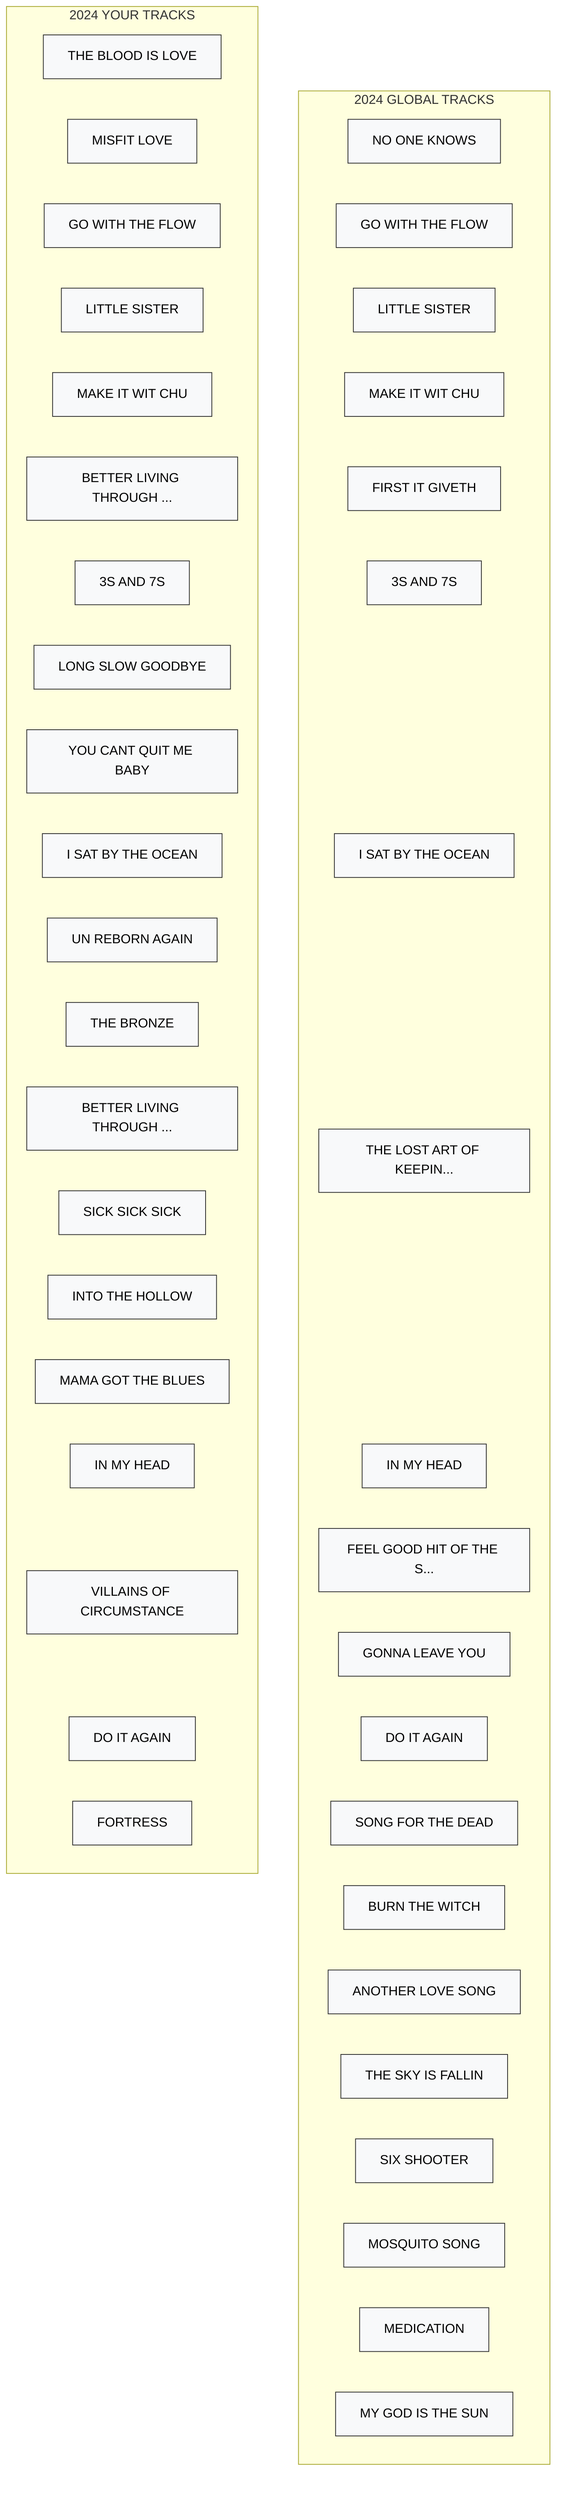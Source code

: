 %%{init: {"flowchart": {"curve": "basis"}}}%%
graph LR
    subgraph Personal["2024 YOUR TRACKS"]
        P1[THE BLOOD IS LOVE]
        P2[MISFIT LOVE]
        P3[I SAT BY THE OCEAN]
        P4[IN MY HEAD]
        P5[GO WITH THE FLOW]
        P6[BETTER LIVING THROUGH ...]
        P7[3S AND 7S]
        P8[LONG SLOW GOODBYE]
        P9[YOU CANT QUIT ME BABY]
        P10[MAKE IT WIT CHU]
        P11[UN REBORN AGAIN]
        P12[THE BRONZE]
        P13[BETTER LIVING THROUGH ...]
        P14[SICK SICK SICK]
        P15[INTO THE HOLLOW]
        P16[MAMA GOT THE BLUES]
        P17[DO IT AGAIN]
        P18[VILLAINS OF CIRCUMSTANCE]
        P19[LITTLE SISTER]
        P20[FORTRESS]
    end

    subgraph Global["2024 GLOBAL TRACKS"]
        G1[NO ONE KNOWS]
        G2[GO WITH THE FLOW]
        G3[LITTLE SISTER]
        G4[MAKE IT WIT CHU]
        G5[FIRST IT GIVETH]
        G6[3S AND 7S]
        G7[I SAT BY THE OCEAN]
        G8[THE LOST ART OF KEEPIN...]
        G9[IN MY HEAD]
        G10[FEEL GOOD HIT OF THE S...]
        G11[GONNA LEAVE YOU]
        G12[DO IT AGAIN]
        G13[SONG FOR THE DEAD]
        G14[BURN THE WITCH]
        G15[ANOTHER LOVE SONG]
        G16[THE SKY IS FALLIN]
        G17[SIX SHOOTER]
        G18[MOSQUITO SONG]
        G19[MEDICATION]
        G20[MY GOD IS THE SUN]
    end

    P3 ~~~ G7
    P4 ~~~ G9
    P5 ~~~ G2
    P7 ~~~ G6
    P10 ~~~ G4
    P17 ~~~ G12
    P19 ~~~ G3

    classDef default fill:#ffffff,stroke:#333333,stroke-width:1px,color:#000000
    classDef personal fill:#f8f9fa,stroke:#333333,stroke-width:1px,color:#000000
    classDef global fill:#f8f9fa,stroke:#333333,stroke-width:1px,color:#000000

    class P1,P2,P3,P4,P5,P6,P7,P8,P9,P10,P11,P12,P13,P14,P15,P16,P17,P18,P19,P20 personal
    class G1,G2,G3,G4,G5,G6,G7,G8,G9,G10,G11,G12,G13,G14,G15,G16,G17,G18,G19,G20 global